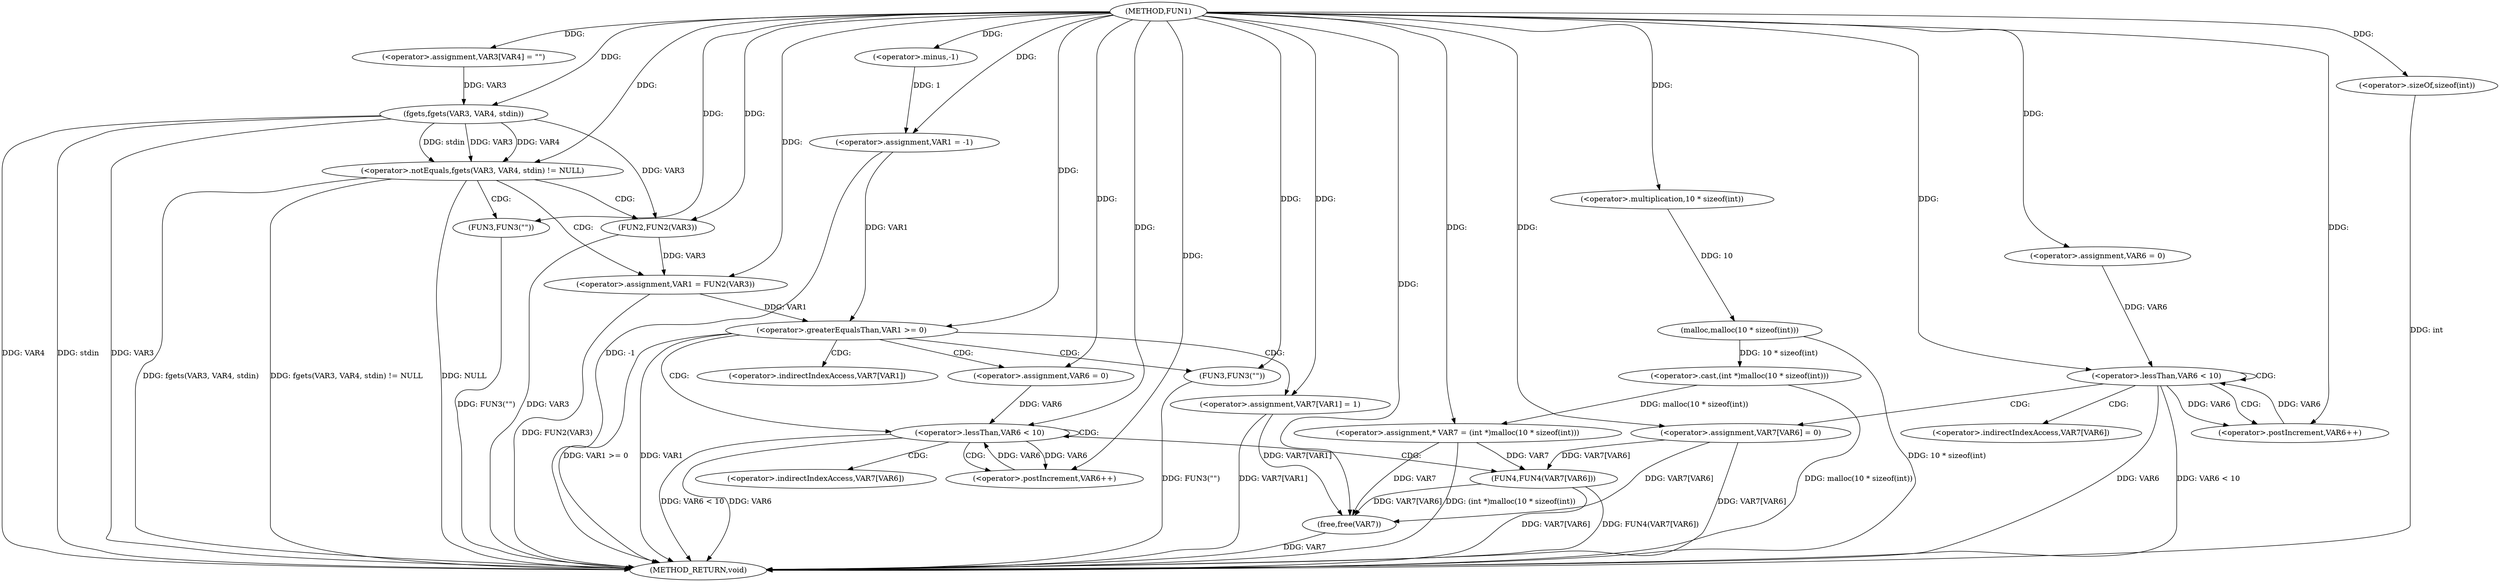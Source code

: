 digraph FUN1 {  
"1000100" [label = "(METHOD,FUN1)" ]
"1000189" [label = "(METHOD_RETURN,void)" ]
"1000103" [label = "(<operator>.assignment,VAR1 = -1)" ]
"1000105" [label = "(<operator>.minus,-1)" ]
"1000111" [label = "(<operator>.assignment,VAR3[VAR4] = \"\")" ]
"1000115" [label = "(<operator>.notEquals,fgets(VAR3, VAR4, stdin) != NULL)" ]
"1000116" [label = "(fgets,fgets(VAR3, VAR4, stdin))" ]
"1000122" [label = "(<operator>.assignment,VAR1 = FUN2(VAR3))" ]
"1000124" [label = "(FUN2,FUN2(VAR3))" ]
"1000128" [label = "(FUN3,FUN3(\"\"))" ]
"1000135" [label = "(<operator>.assignment,* VAR7 = (int *)malloc(10 * sizeof(int)))" ]
"1000137" [label = "(<operator>.cast,(int *)malloc(10 * sizeof(int)))" ]
"1000139" [label = "(malloc,malloc(10 * sizeof(int)))" ]
"1000140" [label = "(<operator>.multiplication,10 * sizeof(int))" ]
"1000142" [label = "(<operator>.sizeOf,sizeof(int))" ]
"1000145" [label = "(<operator>.assignment,VAR6 = 0)" ]
"1000148" [label = "(<operator>.lessThan,VAR6 < 10)" ]
"1000151" [label = "(<operator>.postIncrement,VAR6++)" ]
"1000154" [label = "(<operator>.assignment,VAR7[VAR6] = 0)" ]
"1000160" [label = "(<operator>.greaterEqualsThan,VAR1 >= 0)" ]
"1000164" [label = "(<operator>.assignment,VAR7[VAR1] = 1)" ]
"1000170" [label = "(<operator>.assignment,VAR6 = 0)" ]
"1000173" [label = "(<operator>.lessThan,VAR6 < 10)" ]
"1000176" [label = "(<operator>.postIncrement,VAR6++)" ]
"1000179" [label = "(FUN4,FUN4(VAR7[VAR6]))" ]
"1000185" [label = "(FUN3,FUN3(\"\"))" ]
"1000187" [label = "(free,free(VAR7))" ]
"1000155" [label = "(<operator>.indirectIndexAccess,VAR7[VAR6])" ]
"1000165" [label = "(<operator>.indirectIndexAccess,VAR7[VAR1])" ]
"1000180" [label = "(<operator>.indirectIndexAccess,VAR7[VAR6])" ]
  "1000124" -> "1000189"  [ label = "DDG: VAR3"] 
  "1000185" -> "1000189"  [ label = "DDG: FUN3(\"\")"] 
  "1000179" -> "1000189"  [ label = "DDG: FUN4(VAR7[VAR6])"] 
  "1000103" -> "1000189"  [ label = "DDG: -1"] 
  "1000160" -> "1000189"  [ label = "DDG: VAR1 >= 0"] 
  "1000137" -> "1000189"  [ label = "DDG: malloc(10 * sizeof(int))"] 
  "1000139" -> "1000189"  [ label = "DDG: 10 * sizeof(int)"] 
  "1000116" -> "1000189"  [ label = "DDG: VAR4"] 
  "1000128" -> "1000189"  [ label = "DDG: FUN3(\"\")"] 
  "1000116" -> "1000189"  [ label = "DDG: stdin"] 
  "1000187" -> "1000189"  [ label = "DDG: VAR7"] 
  "1000116" -> "1000189"  [ label = "DDG: VAR3"] 
  "1000154" -> "1000189"  [ label = "DDG: VAR7[VAR6]"] 
  "1000115" -> "1000189"  [ label = "DDG: fgets(VAR3, VAR4, stdin) != NULL"] 
  "1000179" -> "1000189"  [ label = "DDG: VAR7[VAR6]"] 
  "1000148" -> "1000189"  [ label = "DDG: VAR6"] 
  "1000148" -> "1000189"  [ label = "DDG: VAR6 < 10"] 
  "1000115" -> "1000189"  [ label = "DDG: NULL"] 
  "1000173" -> "1000189"  [ label = "DDG: VAR6 < 10"] 
  "1000142" -> "1000189"  [ label = "DDG: int"] 
  "1000115" -> "1000189"  [ label = "DDG: fgets(VAR3, VAR4, stdin)"] 
  "1000160" -> "1000189"  [ label = "DDG: VAR1"] 
  "1000173" -> "1000189"  [ label = "DDG: VAR6"] 
  "1000135" -> "1000189"  [ label = "DDG: (int *)malloc(10 * sizeof(int))"] 
  "1000122" -> "1000189"  [ label = "DDG: FUN2(VAR3)"] 
  "1000164" -> "1000189"  [ label = "DDG: VAR7[VAR1]"] 
  "1000105" -> "1000103"  [ label = "DDG: 1"] 
  "1000100" -> "1000103"  [ label = "DDG: "] 
  "1000100" -> "1000105"  [ label = "DDG: "] 
  "1000100" -> "1000111"  [ label = "DDG: "] 
  "1000116" -> "1000115"  [ label = "DDG: VAR3"] 
  "1000116" -> "1000115"  [ label = "DDG: VAR4"] 
  "1000116" -> "1000115"  [ label = "DDG: stdin"] 
  "1000111" -> "1000116"  [ label = "DDG: VAR3"] 
  "1000100" -> "1000116"  [ label = "DDG: "] 
  "1000100" -> "1000115"  [ label = "DDG: "] 
  "1000124" -> "1000122"  [ label = "DDG: VAR3"] 
  "1000100" -> "1000122"  [ label = "DDG: "] 
  "1000116" -> "1000124"  [ label = "DDG: VAR3"] 
  "1000100" -> "1000124"  [ label = "DDG: "] 
  "1000100" -> "1000128"  [ label = "DDG: "] 
  "1000137" -> "1000135"  [ label = "DDG: malloc(10 * sizeof(int))"] 
  "1000100" -> "1000135"  [ label = "DDG: "] 
  "1000139" -> "1000137"  [ label = "DDG: 10 * sizeof(int)"] 
  "1000140" -> "1000139"  [ label = "DDG: 10"] 
  "1000100" -> "1000140"  [ label = "DDG: "] 
  "1000100" -> "1000142"  [ label = "DDG: "] 
  "1000100" -> "1000145"  [ label = "DDG: "] 
  "1000151" -> "1000148"  [ label = "DDG: VAR6"] 
  "1000145" -> "1000148"  [ label = "DDG: VAR6"] 
  "1000100" -> "1000148"  [ label = "DDG: "] 
  "1000148" -> "1000151"  [ label = "DDG: VAR6"] 
  "1000100" -> "1000151"  [ label = "DDG: "] 
  "1000100" -> "1000154"  [ label = "DDG: "] 
  "1000103" -> "1000160"  [ label = "DDG: VAR1"] 
  "1000122" -> "1000160"  [ label = "DDG: VAR1"] 
  "1000100" -> "1000160"  [ label = "DDG: "] 
  "1000100" -> "1000164"  [ label = "DDG: "] 
  "1000100" -> "1000170"  [ label = "DDG: "] 
  "1000170" -> "1000173"  [ label = "DDG: VAR6"] 
  "1000176" -> "1000173"  [ label = "DDG: VAR6"] 
  "1000100" -> "1000173"  [ label = "DDG: "] 
  "1000173" -> "1000176"  [ label = "DDG: VAR6"] 
  "1000100" -> "1000176"  [ label = "DDG: "] 
  "1000154" -> "1000179"  [ label = "DDG: VAR7[VAR6]"] 
  "1000135" -> "1000179"  [ label = "DDG: VAR7"] 
  "1000100" -> "1000185"  [ label = "DDG: "] 
  "1000154" -> "1000187"  [ label = "DDG: VAR7[VAR6]"] 
  "1000179" -> "1000187"  [ label = "DDG: VAR7[VAR6]"] 
  "1000135" -> "1000187"  [ label = "DDG: VAR7"] 
  "1000164" -> "1000187"  [ label = "DDG: VAR7[VAR1]"] 
  "1000100" -> "1000187"  [ label = "DDG: "] 
  "1000115" -> "1000128"  [ label = "CDG: "] 
  "1000115" -> "1000124"  [ label = "CDG: "] 
  "1000115" -> "1000122"  [ label = "CDG: "] 
  "1000148" -> "1000155"  [ label = "CDG: "] 
  "1000148" -> "1000154"  [ label = "CDG: "] 
  "1000148" -> "1000151"  [ label = "CDG: "] 
  "1000148" -> "1000148"  [ label = "CDG: "] 
  "1000160" -> "1000164"  [ label = "CDG: "] 
  "1000160" -> "1000173"  [ label = "CDG: "] 
  "1000160" -> "1000170"  [ label = "CDG: "] 
  "1000160" -> "1000165"  [ label = "CDG: "] 
  "1000160" -> "1000185"  [ label = "CDG: "] 
  "1000173" -> "1000173"  [ label = "CDG: "] 
  "1000173" -> "1000179"  [ label = "CDG: "] 
  "1000173" -> "1000180"  [ label = "CDG: "] 
  "1000173" -> "1000176"  [ label = "CDG: "] 
}

